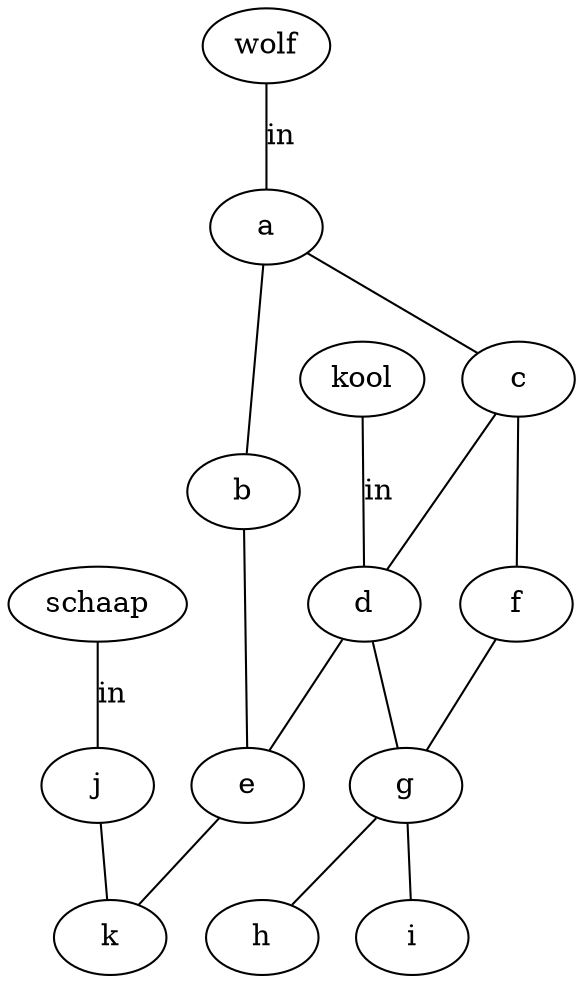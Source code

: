 //A random network
graph {
	a -- b[distance=690];
	a -- c[distance=205];
	b -- e[distance=380];
	c -- d[distance=405];
	c -- f[distance=290];
	d -- e[distance=530];
	d -- g[distance=585];
	e -- k[distance=260];
	f -- g[distance=550];
	g -- h[distance=410];
	g -- i[distance=310];
	j -- k[distance=650];
	
	a[name="Amsterdam"];
	b[name="Berlin"];
	c[name="Brussels"];
	d[name="Frankfurt"];
	e[name="Prague"];
	f[name="Paris"];
	g[name="Geneva"];
	h[name="Milan"];
	i[name="Grenoble"];
	j[name="Florence"];
	k[name="Munich"];
	
	wolf[label="wolf"];
	schaap[label="schaap"];
	kool[label="kool"];
	
	wolf -- a[label="in"];
	schaap -- j[label="in"];
	kool -- d[label="in"];
	
}